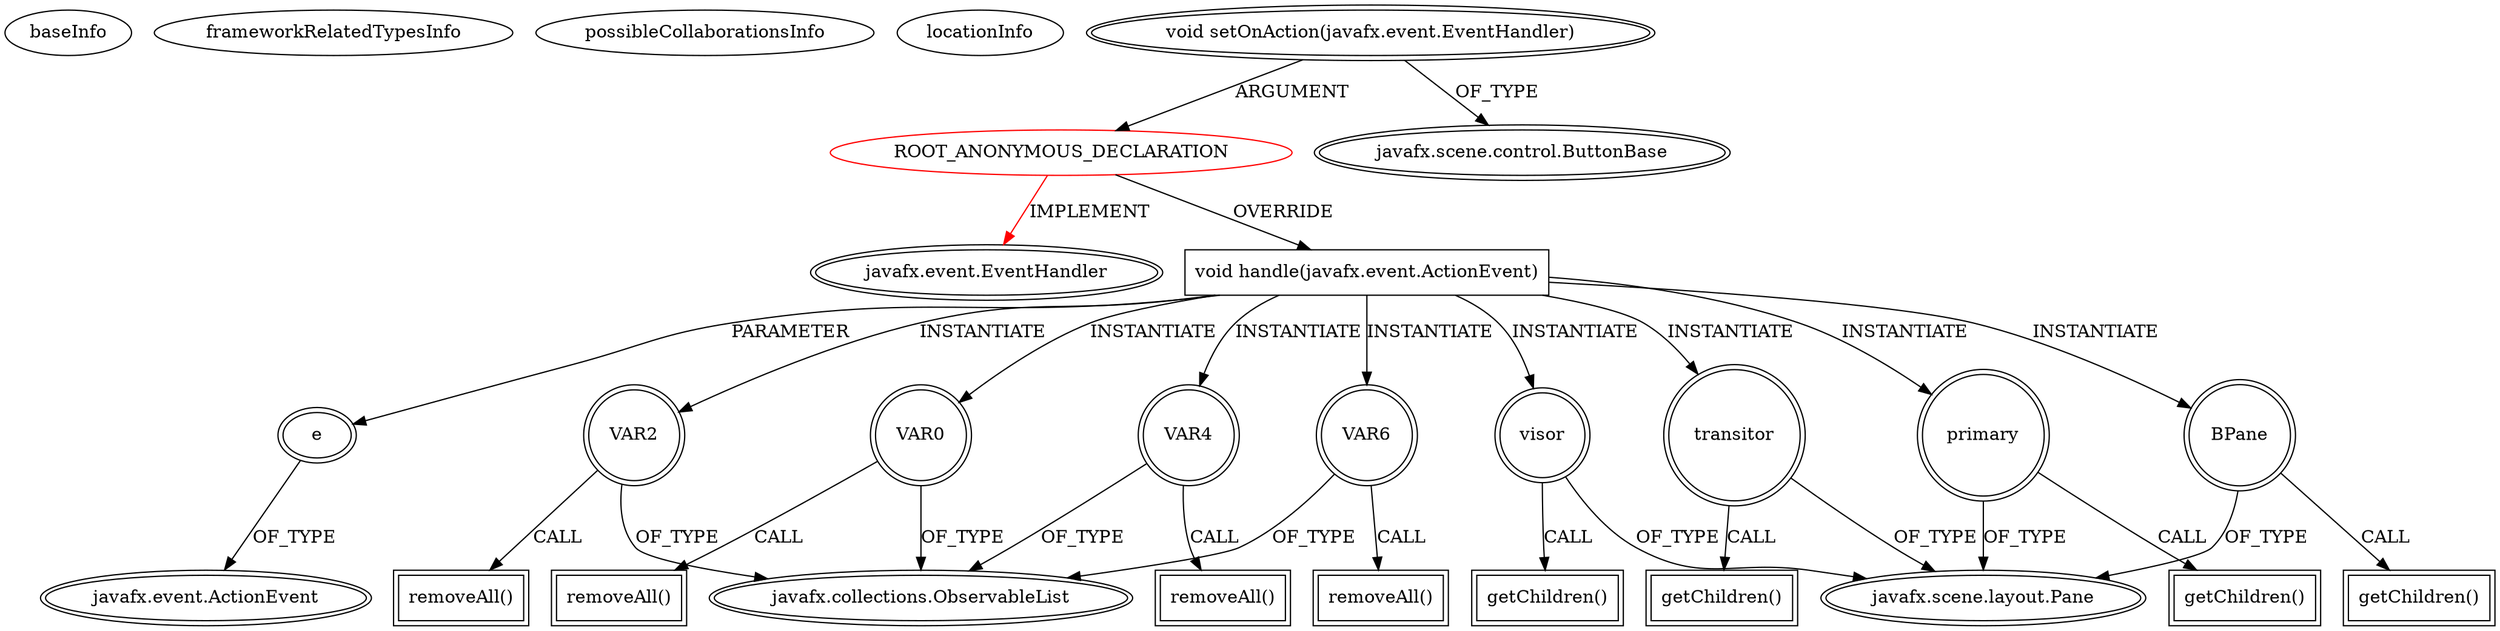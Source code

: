 digraph {
baseInfo[graphId=2558,category="extension_graph",isAnonymous=true,possibleRelation=false]
frameworkRelatedTypesInfo[0="javafx.event.EventHandler"]
possibleCollaborationsInfo[]
locationInfo[projectName="dony1990-ProsDesktop",filePath="/dony1990-ProsDesktop/ProsDesktop-master/src/nicon/NiconDesktop/guifx/NiconImage/NiconImageFXMLController.java",contextSignature="void OpenImage(java.lang.String,java.lang.String)",graphId="2558"]
0[label="ROOT_ANONYMOUS_DECLARATION",vertexType="ROOT_ANONYMOUS_DECLARATION",isFrameworkType=false,color=red]
1[label="javafx.event.EventHandler",vertexType="FRAMEWORK_INTERFACE_TYPE",isFrameworkType=true,peripheries=2]
2[label="void setOnAction(javafx.event.EventHandler)",vertexType="OUTSIDE_CALL",isFrameworkType=true,peripheries=2]
3[label="javafx.scene.control.ButtonBase",vertexType="FRAMEWORK_CLASS_TYPE",isFrameworkType=true,peripheries=2]
4[label="void handle(javafx.event.ActionEvent)",vertexType="OVERRIDING_METHOD_DECLARATION",isFrameworkType=false,shape=box]
5[label="e",vertexType="PARAMETER_DECLARATION",isFrameworkType=true,peripheries=2]
6[label="javafx.event.ActionEvent",vertexType="FRAMEWORK_CLASS_TYPE",isFrameworkType=true,peripheries=2]
7[label="VAR0",vertexType="VARIABLE_EXPRESION",isFrameworkType=true,peripheries=2,shape=circle]
9[label="javafx.collections.ObservableList",vertexType="FRAMEWORK_INTERFACE_TYPE",isFrameworkType=true,peripheries=2]
8[label="removeAll()",vertexType="INSIDE_CALL",isFrameworkType=true,peripheries=2,shape=box]
10[label="transitor",vertexType="VARIABLE_EXPRESION",isFrameworkType=true,peripheries=2,shape=circle]
12[label="javafx.scene.layout.Pane",vertexType="FRAMEWORK_CLASS_TYPE",isFrameworkType=true,peripheries=2]
11[label="getChildren()",vertexType="INSIDE_CALL",isFrameworkType=true,peripheries=2,shape=box]
13[label="VAR2",vertexType="VARIABLE_EXPRESION",isFrameworkType=true,peripheries=2,shape=circle]
14[label="removeAll()",vertexType="INSIDE_CALL",isFrameworkType=true,peripheries=2,shape=box]
16[label="visor",vertexType="VARIABLE_EXPRESION",isFrameworkType=true,peripheries=2,shape=circle]
17[label="getChildren()",vertexType="INSIDE_CALL",isFrameworkType=true,peripheries=2,shape=box]
19[label="VAR4",vertexType="VARIABLE_EXPRESION",isFrameworkType=true,peripheries=2,shape=circle]
20[label="removeAll()",vertexType="INSIDE_CALL",isFrameworkType=true,peripheries=2,shape=box]
22[label="primary",vertexType="VARIABLE_EXPRESION",isFrameworkType=true,peripheries=2,shape=circle]
23[label="getChildren()",vertexType="INSIDE_CALL",isFrameworkType=true,peripheries=2,shape=box]
25[label="VAR6",vertexType="VARIABLE_EXPRESION",isFrameworkType=true,peripheries=2,shape=circle]
26[label="removeAll()",vertexType="INSIDE_CALL",isFrameworkType=true,peripheries=2,shape=box]
28[label="BPane",vertexType="VARIABLE_EXPRESION",isFrameworkType=true,peripheries=2,shape=circle]
29[label="getChildren()",vertexType="INSIDE_CALL",isFrameworkType=true,peripheries=2,shape=box]
0->1[label="IMPLEMENT",color=red]
2->0[label="ARGUMENT"]
2->3[label="OF_TYPE"]
0->4[label="OVERRIDE"]
5->6[label="OF_TYPE"]
4->5[label="PARAMETER"]
4->7[label="INSTANTIATE"]
7->9[label="OF_TYPE"]
7->8[label="CALL"]
4->10[label="INSTANTIATE"]
10->12[label="OF_TYPE"]
10->11[label="CALL"]
4->13[label="INSTANTIATE"]
13->9[label="OF_TYPE"]
13->14[label="CALL"]
4->16[label="INSTANTIATE"]
16->12[label="OF_TYPE"]
16->17[label="CALL"]
4->19[label="INSTANTIATE"]
19->9[label="OF_TYPE"]
19->20[label="CALL"]
4->22[label="INSTANTIATE"]
22->12[label="OF_TYPE"]
22->23[label="CALL"]
4->25[label="INSTANTIATE"]
25->9[label="OF_TYPE"]
25->26[label="CALL"]
4->28[label="INSTANTIATE"]
28->12[label="OF_TYPE"]
28->29[label="CALL"]
}
